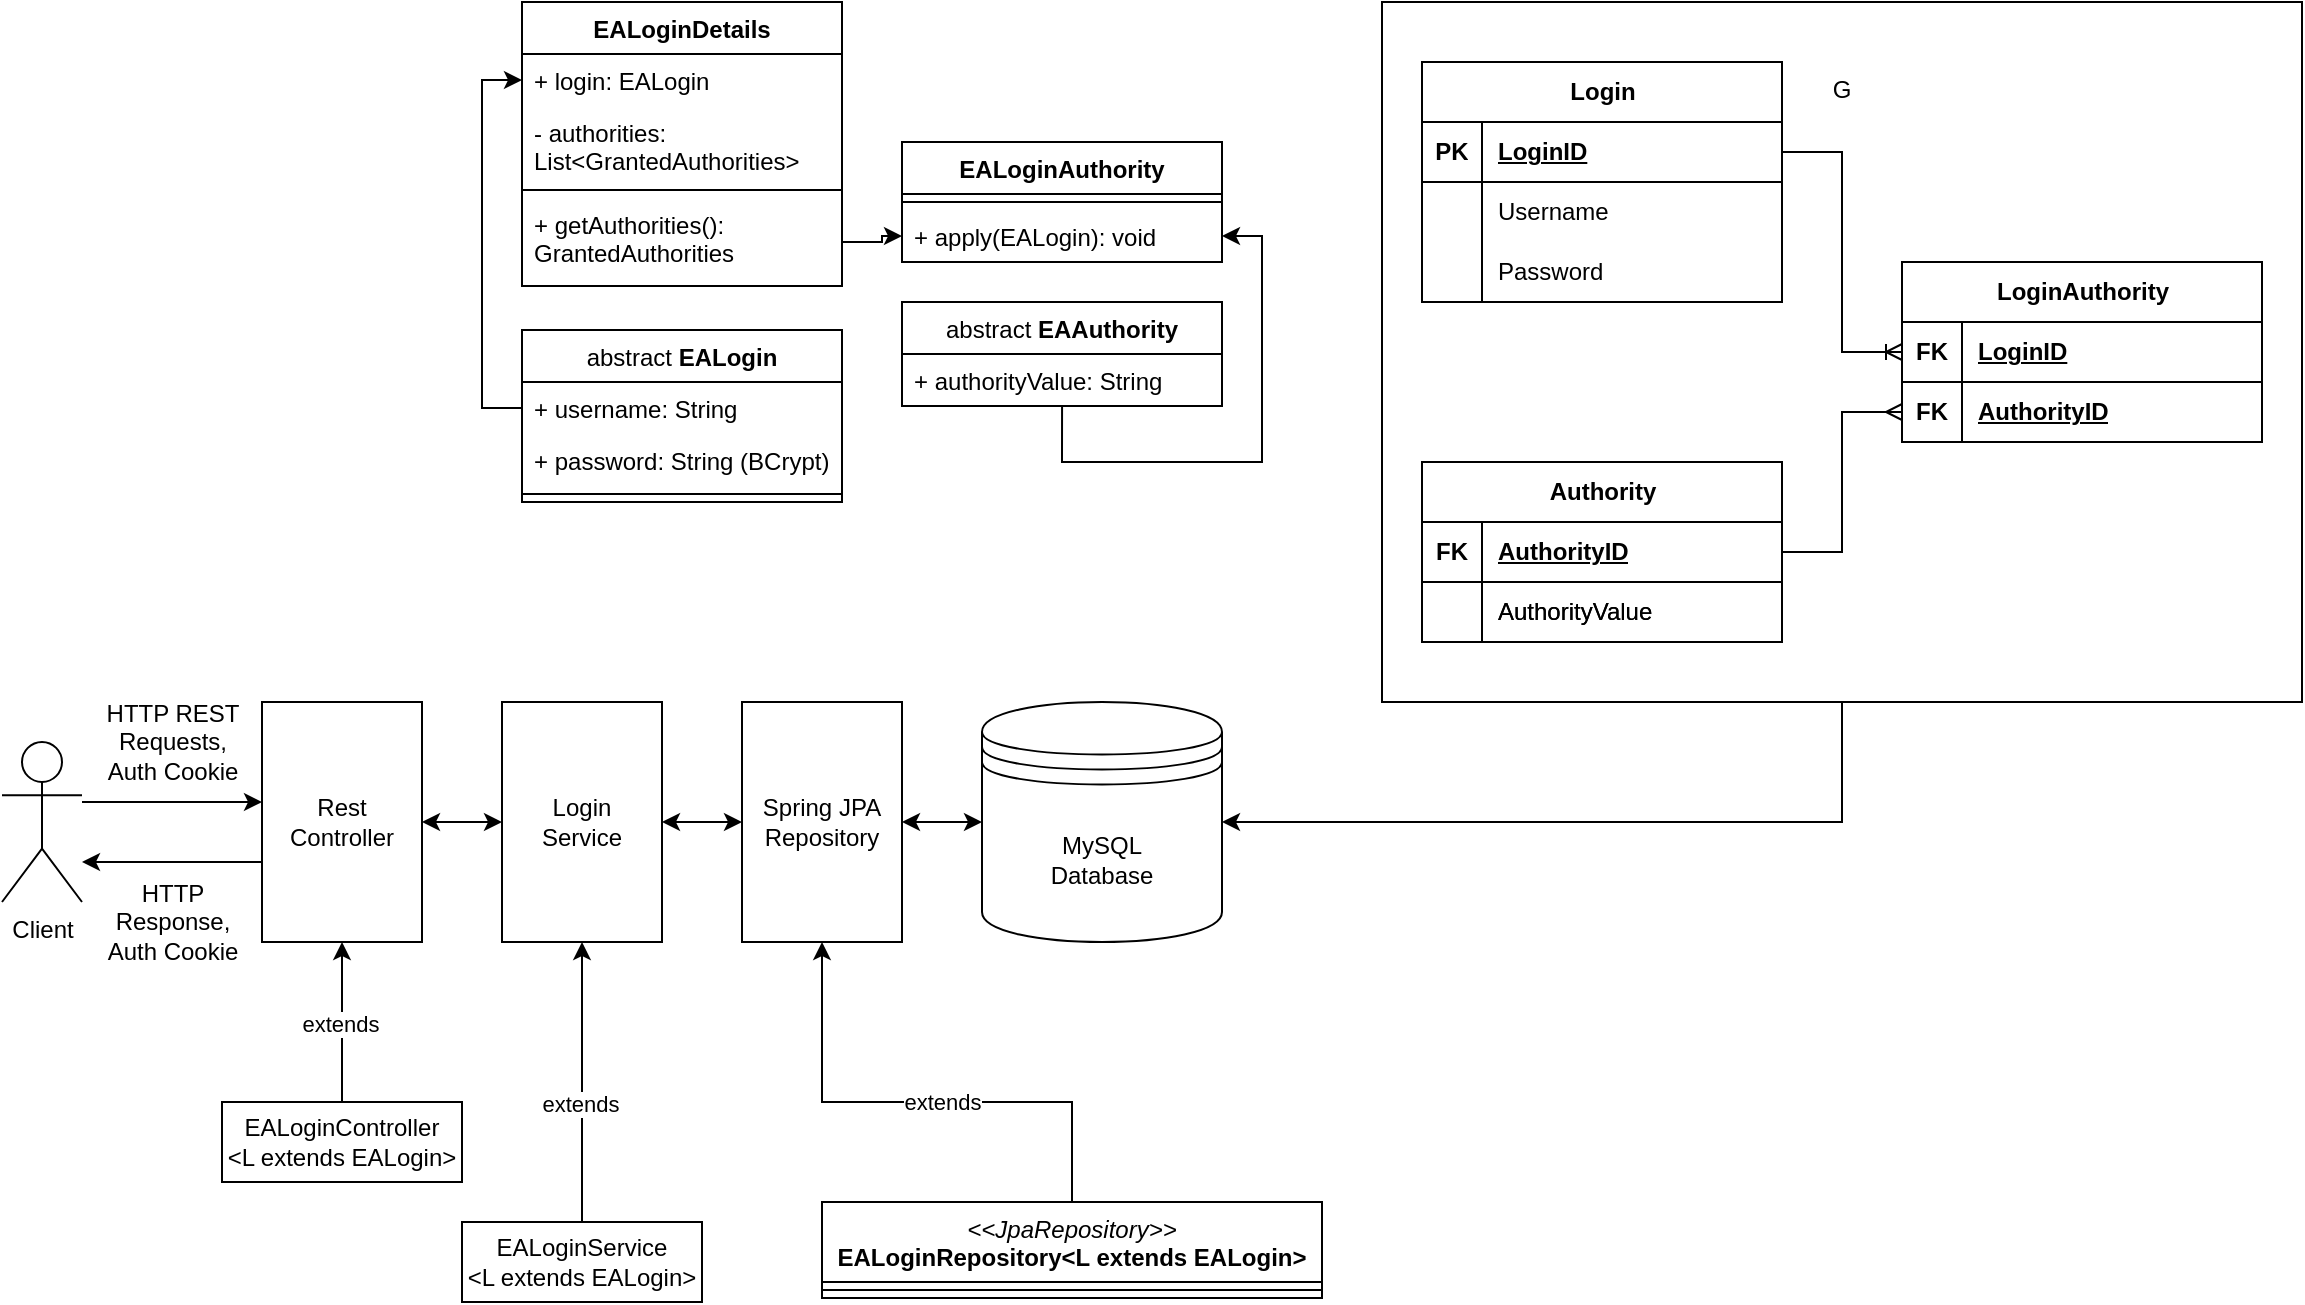 <mxfile version="28.1.2">
  <diagram name="Page-1" id="LczvQ1xk-zRkYuJD2nhS">
    <mxGraphModel dx="397" dy="2110" grid="1" gridSize="10" guides="1" tooltips="1" connect="1" arrows="1" fold="1" page="1" pageScale="1" pageWidth="850" pageHeight="1100" math="0" shadow="0">
      <root>
        <mxCell id="0" />
        <mxCell id="1" parent="0" />
        <mxCell id="drmTM1Dk9brN68vKP4_C-1" value="MySQL&lt;br&gt;Database" style="shape=datastore;whiteSpace=wrap;html=1;" parent="1" vertex="1">
          <mxGeometry x="640" y="320" width="120" height="120" as="geometry" />
        </mxCell>
        <mxCell id="drmTM1Dk9brN68vKP4_C-2" value="Spring&amp;nbsp;&lt;span style=&quot;background-color: transparent; color: light-dark(rgb(0, 0, 0), rgb(255, 255, 255));&quot;&gt;JPA Repository&lt;/span&gt;" style="rounded=0;whiteSpace=wrap;html=1;" parent="1" vertex="1">
          <mxGeometry x="520" y="320" width="80" height="120" as="geometry" />
        </mxCell>
        <mxCell id="drmTM1Dk9brN68vKP4_C-3" value="Login&lt;div&gt;Service&lt;/div&gt;" style="rounded=0;whiteSpace=wrap;html=1;" parent="1" vertex="1">
          <mxGeometry x="400" y="320" width="80" height="120" as="geometry" />
        </mxCell>
        <mxCell id="drmTM1Dk9brN68vKP4_C-5" value="" style="endArrow=classic;startArrow=classic;html=1;rounded=0;exitX=1;exitY=0.5;exitDx=0;exitDy=0;entryX=0;entryY=0.5;entryDx=0;entryDy=0;" parent="1" source="drmTM1Dk9brN68vKP4_C-2" target="drmTM1Dk9brN68vKP4_C-1" edge="1">
          <mxGeometry width="50" height="50" relative="1" as="geometry">
            <mxPoint x="620" y="530" as="sourcePoint" />
            <mxPoint x="670" y="480" as="targetPoint" />
          </mxGeometry>
        </mxCell>
        <mxCell id="drmTM1Dk9brN68vKP4_C-6" value="" style="endArrow=classic;startArrow=classic;html=1;rounded=0;exitX=1;exitY=0.5;exitDx=0;exitDy=0;entryX=0;entryY=0.5;entryDx=0;entryDy=0;" parent="1" source="drmTM1Dk9brN68vKP4_C-3" target="drmTM1Dk9brN68vKP4_C-2" edge="1">
          <mxGeometry width="50" height="50" relative="1" as="geometry">
            <mxPoint x="310" y="540" as="sourcePoint" />
            <mxPoint x="360" y="490" as="targetPoint" />
          </mxGeometry>
        </mxCell>
        <mxCell id="drmTM1Dk9brN68vKP4_C-7" value="extends" style="endArrow=classic;html=1;rounded=0;entryX=0.5;entryY=1;entryDx=0;entryDy=0;exitX=0.5;exitY=0;exitDx=0;exitDy=0;" parent="1" source="drmTM1Dk9brN68vKP4_C-105" target="drmTM1Dk9brN68vKP4_C-2" edge="1">
          <mxGeometry x="-0.098" relative="1" as="geometry">
            <mxPoint x="560" y="520" as="sourcePoint" />
            <mxPoint x="560" y="520" as="targetPoint" />
            <Array as="points">
              <mxPoint x="685" y="520" />
              <mxPoint x="560" y="520" />
            </Array>
            <mxPoint as="offset" />
          </mxGeometry>
        </mxCell>
        <mxCell id="drmTM1Dk9brN68vKP4_C-14" value="Rest Controller" style="rounded=0;whiteSpace=wrap;html=1;" parent="1" vertex="1">
          <mxGeometry x="280" y="320" width="80" height="120" as="geometry" />
        </mxCell>
        <mxCell id="drmTM1Dk9brN68vKP4_C-15" value="" style="endArrow=classic;startArrow=classic;html=1;rounded=0;exitX=1;exitY=0.5;exitDx=0;exitDy=0;entryX=0;entryY=0.5;entryDx=0;entryDy=0;" parent="1" source="drmTM1Dk9brN68vKP4_C-14" target="drmTM1Dk9brN68vKP4_C-3" edge="1">
          <mxGeometry width="50" height="50" relative="1" as="geometry">
            <mxPoint x="310" y="580" as="sourcePoint" />
            <mxPoint x="360" y="530" as="targetPoint" />
          </mxGeometry>
        </mxCell>
        <mxCell id="drmTM1Dk9brN68vKP4_C-17" style="edgeStyle=orthogonalEdgeStyle;rounded=0;orthogonalLoop=1;jettySize=auto;html=1;entryX=0.5;entryY=1;entryDx=0;entryDy=0;" parent="1" source="drmTM1Dk9brN68vKP4_C-16" target="drmTM1Dk9brN68vKP4_C-14" edge="1">
          <mxGeometry relative="1" as="geometry" />
        </mxCell>
        <mxCell id="drmTM1Dk9brN68vKP4_C-18" value="extends" style="edgeLabel;html=1;align=center;verticalAlign=middle;resizable=0;points=[];" parent="drmTM1Dk9brN68vKP4_C-17" vertex="1" connectable="0">
          <mxGeometry x="-0.025" y="1" relative="1" as="geometry">
            <mxPoint as="offset" />
          </mxGeometry>
        </mxCell>
        <mxCell id="drmTM1Dk9brN68vKP4_C-16" value="EALoginController&lt;div&gt;&amp;lt;L extends EALogin&amp;gt;&lt;/div&gt;" style="rounded=0;whiteSpace=wrap;html=1;" parent="1" vertex="1">
          <mxGeometry x="260" y="520" width="120" height="40" as="geometry" />
        </mxCell>
        <mxCell id="drmTM1Dk9brN68vKP4_C-21" style="edgeStyle=orthogonalEdgeStyle;rounded=0;orthogonalLoop=1;jettySize=auto;html=1;entryX=0.5;entryY=1;entryDx=0;entryDy=0;" parent="1" source="drmTM1Dk9brN68vKP4_C-20" target="drmTM1Dk9brN68vKP4_C-3" edge="1">
          <mxGeometry relative="1" as="geometry" />
        </mxCell>
        <mxCell id="drmTM1Dk9brN68vKP4_C-22" value="extends" style="edgeLabel;html=1;align=center;verticalAlign=middle;resizable=0;points=[];" parent="drmTM1Dk9brN68vKP4_C-21" vertex="1" connectable="0">
          <mxGeometry x="-0.157" y="1" relative="1" as="geometry">
            <mxPoint as="offset" />
          </mxGeometry>
        </mxCell>
        <mxCell id="drmTM1Dk9brN68vKP4_C-20" value="EALoginService&lt;div&gt;&amp;lt;L extends EALogin&amp;gt;&lt;/div&gt;" style="rounded=0;whiteSpace=wrap;html=1;" parent="1" vertex="1">
          <mxGeometry x="380" y="580" width="120" height="40" as="geometry" />
        </mxCell>
        <mxCell id="drmTM1Dk9brN68vKP4_C-24" value="Client" style="shape=umlActor;verticalLabelPosition=bottom;verticalAlign=top;html=1;outlineConnect=0;" parent="1" vertex="1">
          <mxGeometry x="150" y="340" width="40" height="80" as="geometry" />
        </mxCell>
        <mxCell id="drmTM1Dk9brN68vKP4_C-30" value="" style="endArrow=classic;html=1;rounded=0;endSize=6;jumpSize=6;" parent="1" edge="1">
          <mxGeometry width="50" height="50" relative="1" as="geometry">
            <mxPoint x="280" y="400" as="sourcePoint" />
            <mxPoint x="190" y="400" as="targetPoint" />
          </mxGeometry>
        </mxCell>
        <mxCell id="drmTM1Dk9brN68vKP4_C-31" value="" style="endArrow=classic;html=1;rounded=0;exitX=1;exitY=0.375;exitDx=0;exitDy=0;exitPerimeter=0;" parent="1" source="drmTM1Dk9brN68vKP4_C-24" edge="1">
          <mxGeometry width="50" height="50" relative="1" as="geometry">
            <mxPoint x="260" y="420" as="sourcePoint" />
            <mxPoint x="280" y="370" as="targetPoint" />
          </mxGeometry>
        </mxCell>
        <mxCell id="drmTM1Dk9brN68vKP4_C-32" value="HTTP REST&lt;div&gt;Requests,&lt;/div&gt;&lt;div&gt;Auth Cookie&lt;/div&gt;" style="text;html=1;align=center;verticalAlign=middle;resizable=0;points=[];autosize=1;strokeColor=none;fillColor=none;" parent="1" vertex="1">
          <mxGeometry x="190" y="310" width="90" height="60" as="geometry" />
        </mxCell>
        <mxCell id="drmTM1Dk9brN68vKP4_C-33" value="HTTP&lt;div&gt;Response,&lt;/div&gt;&lt;div&gt;Auth Cookie&lt;/div&gt;" style="text;html=1;align=center;verticalAlign=middle;resizable=0;points=[];autosize=1;strokeColor=none;fillColor=none;" parent="1" vertex="1">
          <mxGeometry x="190" y="400" width="90" height="60" as="geometry" />
        </mxCell>
        <mxCell id="drmTM1Dk9brN68vKP4_C-34" value="" style="endArrow=classic;html=1;rounded=0;entryX=1;entryY=0.5;entryDx=0;entryDy=0;exitX=0.5;exitY=1;exitDx=0;exitDy=0;" parent="1" source="drmTM1Dk9brN68vKP4_C-77" target="drmTM1Dk9brN68vKP4_C-1" edge="1">
          <mxGeometry width="50" height="50" relative="1" as="geometry">
            <mxPoint x="820" y="380" as="sourcePoint" />
            <mxPoint x="510" y="550" as="targetPoint" />
            <Array as="points">
              <mxPoint x="1070" y="380" />
            </Array>
          </mxGeometry>
        </mxCell>
        <mxCell id="drmTM1Dk9brN68vKP4_C-77" value="" style="rounded=0;whiteSpace=wrap;html=1;fillColor=none;" parent="1" vertex="1">
          <mxGeometry x="840" y="-30" width="460" height="350" as="geometry" />
        </mxCell>
        <mxCell id="drmTM1Dk9brN68vKP4_C-78" value="G" style="group" parent="1" vertex="1" connectable="0">
          <mxGeometry x="860" width="420" height="300" as="geometry" />
        </mxCell>
        <mxCell id="drmTM1Dk9brN68vKP4_C-35" value="Login" style="shape=table;startSize=30;container=1;collapsible=1;childLayout=tableLayout;fixedRows=1;rowLines=0;fontStyle=1;align=center;resizeLast=1;html=1;" parent="drmTM1Dk9brN68vKP4_C-78" vertex="1">
          <mxGeometry width="180" height="120" as="geometry" />
        </mxCell>
        <mxCell id="drmTM1Dk9brN68vKP4_C-36" value="" style="shape=tableRow;horizontal=0;startSize=0;swimlaneHead=0;swimlaneBody=0;fillColor=none;collapsible=0;dropTarget=0;points=[[0,0.5],[1,0.5]];portConstraint=eastwest;top=0;left=0;right=0;bottom=1;" parent="drmTM1Dk9brN68vKP4_C-35" vertex="1">
          <mxGeometry y="30" width="180" height="30" as="geometry" />
        </mxCell>
        <mxCell id="drmTM1Dk9brN68vKP4_C-37" value="PK" style="shape=partialRectangle;connectable=0;fillColor=none;top=0;left=0;bottom=0;right=0;fontStyle=1;overflow=hidden;whiteSpace=wrap;html=1;" parent="drmTM1Dk9brN68vKP4_C-36" vertex="1">
          <mxGeometry width="30" height="30" as="geometry">
            <mxRectangle width="30" height="30" as="alternateBounds" />
          </mxGeometry>
        </mxCell>
        <mxCell id="drmTM1Dk9brN68vKP4_C-38" value="LoginID" style="shape=partialRectangle;connectable=0;fillColor=none;top=0;left=0;bottom=0;right=0;align=left;spacingLeft=6;fontStyle=5;overflow=hidden;whiteSpace=wrap;html=1;" parent="drmTM1Dk9brN68vKP4_C-36" vertex="1">
          <mxGeometry x="30" width="150" height="30" as="geometry">
            <mxRectangle width="150" height="30" as="alternateBounds" />
          </mxGeometry>
        </mxCell>
        <mxCell id="drmTM1Dk9brN68vKP4_C-39" value="" style="shape=tableRow;horizontal=0;startSize=0;swimlaneHead=0;swimlaneBody=0;fillColor=none;collapsible=0;dropTarget=0;points=[[0,0.5],[1,0.5]];portConstraint=eastwest;top=0;left=0;right=0;bottom=0;" parent="drmTM1Dk9brN68vKP4_C-35" vertex="1">
          <mxGeometry y="60" width="180" height="30" as="geometry" />
        </mxCell>
        <mxCell id="drmTM1Dk9brN68vKP4_C-40" value="" style="shape=partialRectangle;connectable=0;fillColor=none;top=0;left=0;bottom=0;right=0;editable=1;overflow=hidden;whiteSpace=wrap;html=1;" parent="drmTM1Dk9brN68vKP4_C-39" vertex="1">
          <mxGeometry width="30" height="30" as="geometry">
            <mxRectangle width="30" height="30" as="alternateBounds" />
          </mxGeometry>
        </mxCell>
        <mxCell id="drmTM1Dk9brN68vKP4_C-41" value="Username" style="shape=partialRectangle;connectable=0;fillColor=none;top=0;left=0;bottom=0;right=0;align=left;spacingLeft=6;overflow=hidden;whiteSpace=wrap;html=1;" parent="drmTM1Dk9brN68vKP4_C-39" vertex="1">
          <mxGeometry x="30" width="150" height="30" as="geometry">
            <mxRectangle width="150" height="30" as="alternateBounds" />
          </mxGeometry>
        </mxCell>
        <mxCell id="drmTM1Dk9brN68vKP4_C-42" value="" style="shape=tableRow;horizontal=0;startSize=0;swimlaneHead=0;swimlaneBody=0;fillColor=none;collapsible=0;dropTarget=0;points=[[0,0.5],[1,0.5]];portConstraint=eastwest;top=0;left=0;right=0;bottom=0;" parent="drmTM1Dk9brN68vKP4_C-35" vertex="1">
          <mxGeometry y="90" width="180" height="30" as="geometry" />
        </mxCell>
        <mxCell id="drmTM1Dk9brN68vKP4_C-43" value="" style="shape=partialRectangle;connectable=0;fillColor=none;top=0;left=0;bottom=0;right=0;editable=1;overflow=hidden;whiteSpace=wrap;html=1;" parent="drmTM1Dk9brN68vKP4_C-42" vertex="1">
          <mxGeometry width="30" height="30" as="geometry">
            <mxRectangle width="30" height="30" as="alternateBounds" />
          </mxGeometry>
        </mxCell>
        <mxCell id="drmTM1Dk9brN68vKP4_C-44" value="Password" style="shape=partialRectangle;connectable=0;fillColor=none;top=0;left=0;bottom=0;right=0;align=left;spacingLeft=6;overflow=hidden;whiteSpace=wrap;html=1;" parent="drmTM1Dk9brN68vKP4_C-42" vertex="1">
          <mxGeometry x="30" width="150" height="30" as="geometry">
            <mxRectangle width="150" height="30" as="alternateBounds" />
          </mxGeometry>
        </mxCell>
        <mxCell id="drmTM1Dk9brN68vKP4_C-48" value="Authority" style="shape=table;startSize=30;container=1;collapsible=1;childLayout=tableLayout;fixedRows=1;rowLines=0;fontStyle=1;align=center;resizeLast=1;html=1;" parent="drmTM1Dk9brN68vKP4_C-78" vertex="1">
          <mxGeometry y="200" width="180" height="90" as="geometry" />
        </mxCell>
        <mxCell id="drmTM1Dk9brN68vKP4_C-49" value="" style="shape=tableRow;horizontal=0;startSize=0;swimlaneHead=0;swimlaneBody=0;fillColor=none;collapsible=0;dropTarget=0;points=[[0,0.5],[1,0.5]];portConstraint=eastwest;top=0;left=0;right=0;bottom=1;" parent="drmTM1Dk9brN68vKP4_C-48" vertex="1">
          <mxGeometry y="30" width="180" height="30" as="geometry" />
        </mxCell>
        <mxCell id="drmTM1Dk9brN68vKP4_C-50" value="FK" style="shape=partialRectangle;connectable=0;fillColor=none;top=0;left=0;bottom=0;right=0;fontStyle=1;overflow=hidden;whiteSpace=wrap;html=1;" parent="drmTM1Dk9brN68vKP4_C-49" vertex="1">
          <mxGeometry width="30" height="30" as="geometry">
            <mxRectangle width="30" height="30" as="alternateBounds" />
          </mxGeometry>
        </mxCell>
        <mxCell id="drmTM1Dk9brN68vKP4_C-51" value="AuthorityID" style="shape=partialRectangle;connectable=0;fillColor=none;top=0;left=0;bottom=0;right=0;align=left;spacingLeft=6;fontStyle=5;overflow=hidden;whiteSpace=wrap;html=1;" parent="drmTM1Dk9brN68vKP4_C-49" vertex="1">
          <mxGeometry x="30" width="150" height="30" as="geometry">
            <mxRectangle width="150" height="30" as="alternateBounds" />
          </mxGeometry>
        </mxCell>
        <mxCell id="drmTM1Dk9brN68vKP4_C-52" value="" style="shape=tableRow;horizontal=0;startSize=0;swimlaneHead=0;swimlaneBody=0;fillColor=none;collapsible=0;dropTarget=0;points=[[0,0.5],[1,0.5]];portConstraint=eastwest;top=0;left=0;right=0;bottom=0;" parent="drmTM1Dk9brN68vKP4_C-48" vertex="1">
          <mxGeometry y="60" width="180" height="30" as="geometry" />
        </mxCell>
        <mxCell id="drmTM1Dk9brN68vKP4_C-53" value="" style="shape=partialRectangle;connectable=0;fillColor=none;top=0;left=0;bottom=0;right=0;editable=1;overflow=hidden;whiteSpace=wrap;html=1;" parent="drmTM1Dk9brN68vKP4_C-52" vertex="1">
          <mxGeometry width="30" height="30" as="geometry">
            <mxRectangle width="30" height="30" as="alternateBounds" />
          </mxGeometry>
        </mxCell>
        <mxCell id="drmTM1Dk9brN68vKP4_C-54" value="AuthorityValue" style="shape=partialRectangle;connectable=0;fillColor=none;top=0;left=0;bottom=0;right=0;align=left;spacingLeft=6;overflow=hidden;whiteSpace=wrap;html=1;" parent="drmTM1Dk9brN68vKP4_C-52" vertex="1">
          <mxGeometry x="30" width="150" height="30" as="geometry">
            <mxRectangle width="150" height="30" as="alternateBounds" />
          </mxGeometry>
        </mxCell>
        <mxCell id="drmTM1Dk9brN68vKP4_C-58" value="" style="edgeStyle=entityRelationEdgeStyle;fontSize=12;html=1;endArrow=ERoneToMany;rounded=0;exitX=1;exitY=0.5;exitDx=0;exitDy=0;entryX=0;entryY=0.5;entryDx=0;entryDy=0;" parent="drmTM1Dk9brN68vKP4_C-78" source="drmTM1Dk9brN68vKP4_C-36" target="drmTM1Dk9brN68vKP4_C-67" edge="1">
          <mxGeometry width="100" height="100" relative="1" as="geometry">
            <mxPoint x="440" y="105" as="sourcePoint" />
            <mxPoint x="440" y="275" as="targetPoint" />
            <Array as="points">
              <mxPoint x="210" y="120" />
              <mxPoint x="200" y="70" />
              <mxPoint x="210" y="120" />
              <mxPoint x="200" y="50" />
              <mxPoint x="250" y="120" />
            </Array>
          </mxGeometry>
        </mxCell>
        <mxCell id="drmTM1Dk9brN68vKP4_C-66" value="LoginAuthority" style="shape=table;startSize=30;container=1;collapsible=1;childLayout=tableLayout;fixedRows=1;rowLines=0;fontStyle=1;align=center;resizeLast=1;html=1;" parent="drmTM1Dk9brN68vKP4_C-78" vertex="1">
          <mxGeometry x="240" y="100" width="180" height="90" as="geometry" />
        </mxCell>
        <mxCell id="drmTM1Dk9brN68vKP4_C-67" value="" style="shape=tableRow;horizontal=0;startSize=0;swimlaneHead=0;swimlaneBody=0;fillColor=none;collapsible=0;dropTarget=0;points=[[0,0.5],[1,0.5]];portConstraint=eastwest;top=0;left=0;right=0;bottom=1;" parent="drmTM1Dk9brN68vKP4_C-66" vertex="1">
          <mxGeometry y="30" width="180" height="30" as="geometry" />
        </mxCell>
        <mxCell id="drmTM1Dk9brN68vKP4_C-68" value="FK" style="shape=partialRectangle;connectable=0;fillColor=none;top=0;left=0;bottom=0;right=0;fontStyle=1;overflow=hidden;whiteSpace=wrap;html=1;" parent="drmTM1Dk9brN68vKP4_C-67" vertex="1">
          <mxGeometry width="30" height="30" as="geometry">
            <mxRectangle width="30" height="30" as="alternateBounds" />
          </mxGeometry>
        </mxCell>
        <mxCell id="drmTM1Dk9brN68vKP4_C-69" value="LoginID" style="shape=partialRectangle;connectable=0;fillColor=none;top=0;left=0;bottom=0;right=0;align=left;spacingLeft=6;fontStyle=5;overflow=hidden;whiteSpace=wrap;html=1;" parent="drmTM1Dk9brN68vKP4_C-67" vertex="1">
          <mxGeometry x="30" width="150" height="30" as="geometry">
            <mxRectangle width="150" height="30" as="alternateBounds" />
          </mxGeometry>
        </mxCell>
        <mxCell id="drmTM1Dk9brN68vKP4_C-70" value="" style="shape=tableRow;horizontal=0;startSize=0;swimlaneHead=0;swimlaneBody=0;fillColor=none;collapsible=0;dropTarget=0;points=[[0,0.5],[1,0.5]];portConstraint=eastwest;top=0;left=0;right=0;bottom=0;" parent="drmTM1Dk9brN68vKP4_C-66" vertex="1">
          <mxGeometry y="60" width="180" height="30" as="geometry" />
        </mxCell>
        <mxCell id="drmTM1Dk9brN68vKP4_C-71" value="&lt;b&gt;FK&lt;/b&gt;" style="shape=partialRectangle;connectable=0;fillColor=none;top=0;left=0;bottom=0;right=0;editable=1;overflow=hidden;whiteSpace=wrap;html=1;" parent="drmTM1Dk9brN68vKP4_C-70" vertex="1">
          <mxGeometry width="30" height="30" as="geometry">
            <mxRectangle width="30" height="30" as="alternateBounds" />
          </mxGeometry>
        </mxCell>
        <mxCell id="drmTM1Dk9brN68vKP4_C-72" value="&lt;b&gt;&lt;u&gt;AuthorityID&lt;/u&gt;&lt;/b&gt;" style="shape=partialRectangle;connectable=0;fillColor=none;top=0;left=0;bottom=0;right=0;align=left;spacingLeft=6;overflow=hidden;whiteSpace=wrap;html=1;" parent="drmTM1Dk9brN68vKP4_C-70" vertex="1">
          <mxGeometry x="30" width="150" height="30" as="geometry">
            <mxRectangle width="150" height="30" as="alternateBounds" />
          </mxGeometry>
        </mxCell>
        <mxCell id="drmTM1Dk9brN68vKP4_C-76" value="" style="edgeStyle=entityRelationEdgeStyle;fontSize=12;html=1;endArrow=ERmany;rounded=0;exitX=1;exitY=0.5;exitDx=0;exitDy=0;entryX=0;entryY=0.5;entryDx=0;entryDy=0;" parent="drmTM1Dk9brN68vKP4_C-78" source="drmTM1Dk9brN68vKP4_C-49" target="drmTM1Dk9brN68vKP4_C-70" edge="1">
          <mxGeometry width="100" height="100" relative="1" as="geometry">
            <mxPoint x="50" y="280" as="sourcePoint" />
            <mxPoint x="240" y="180" as="targetPoint" />
          </mxGeometry>
        </mxCell>
        <mxCell id="drmTM1Dk9brN68vKP4_C-137" value="AuthorityValue" style="shape=partialRectangle;connectable=0;fillColor=none;top=0;left=0;bottom=0;right=0;align=left;spacingLeft=6;overflow=hidden;whiteSpace=wrap;html=1;" parent="drmTM1Dk9brN68vKP4_C-78" vertex="1">
          <mxGeometry x="30" y="260" width="150" height="30" as="geometry">
            <mxRectangle width="150" height="30" as="alternateBounds" />
          </mxGeometry>
        </mxCell>
        <mxCell id="drmTM1Dk9brN68vKP4_C-80" value="EALoginAuthority" style="swimlane;fontStyle=1;align=center;verticalAlign=top;childLayout=stackLayout;horizontal=1;startSize=26;horizontalStack=0;resizeParent=1;resizeParentMax=0;resizeLast=0;collapsible=1;marginBottom=0;whiteSpace=wrap;html=1;" parent="1" vertex="1">
          <mxGeometry x="600" y="40" width="160" height="60" as="geometry" />
        </mxCell>
        <mxCell id="drmTM1Dk9brN68vKP4_C-82" value="" style="line;strokeWidth=1;fillColor=none;align=left;verticalAlign=middle;spacingTop=-1;spacingLeft=3;spacingRight=3;rotatable=0;labelPosition=right;points=[];portConstraint=eastwest;strokeColor=inherit;" parent="drmTM1Dk9brN68vKP4_C-80" vertex="1">
          <mxGeometry y="26" width="160" height="8" as="geometry" />
        </mxCell>
        <mxCell id="drmTM1Dk9brN68vKP4_C-83" value="+ apply(EALogin): void" style="text;strokeColor=none;fillColor=none;align=left;verticalAlign=top;spacingLeft=4;spacingRight=4;overflow=hidden;rotatable=0;points=[[0,0.5],[1,0.5]];portConstraint=eastwest;whiteSpace=wrap;html=1;" parent="drmTM1Dk9brN68vKP4_C-80" vertex="1">
          <mxGeometry y="34" width="160" height="26" as="geometry" />
        </mxCell>
        <mxCell id="drmTM1Dk9brN68vKP4_C-87" value="&lt;span style=&quot;font-weight: normal;&quot;&gt;abstract&amp;nbsp;&lt;/span&gt;EAAuthority" style="swimlane;fontStyle=1;align=center;verticalAlign=top;childLayout=stackLayout;horizontal=1;startSize=26;horizontalStack=0;resizeParent=1;resizeParentMax=0;resizeLast=0;collapsible=1;marginBottom=0;whiteSpace=wrap;html=1;" parent="1" vertex="1">
          <mxGeometry x="600" y="120" width="160" height="52" as="geometry" />
        </mxCell>
        <mxCell id="drmTM1Dk9brN68vKP4_C-109" value="+ authorityValue: String" style="text;strokeColor=none;fillColor=none;align=left;verticalAlign=top;spacingLeft=4;spacingRight=4;overflow=hidden;rotatable=0;points=[[0,0.5],[1,0.5]];portConstraint=eastwest;whiteSpace=wrap;html=1;" parent="drmTM1Dk9brN68vKP4_C-87" vertex="1">
          <mxGeometry y="26" width="160" height="26" as="geometry" />
        </mxCell>
        <mxCell id="drmTM1Dk9brN68vKP4_C-89" value="" style="line;strokeWidth=1;fillColor=none;align=left;verticalAlign=middle;spacingTop=-1;spacingLeft=3;spacingRight=3;rotatable=0;labelPosition=right;points=[];portConstraint=eastwest;strokeColor=inherit;" parent="drmTM1Dk9brN68vKP4_C-87" vertex="1">
          <mxGeometry y="52" width="160" as="geometry" />
        </mxCell>
        <mxCell id="drmTM1Dk9brN68vKP4_C-92" value="&lt;span style=&quot;font-weight: normal;&quot;&gt;abstract&amp;nbsp;&lt;/span&gt;EALogin" style="swimlane;fontStyle=1;align=center;verticalAlign=top;childLayout=stackLayout;horizontal=1;startSize=26;horizontalStack=0;resizeParent=1;resizeParentMax=0;resizeLast=0;collapsible=1;marginBottom=0;whiteSpace=wrap;html=1;" parent="1" vertex="1">
          <mxGeometry x="410" y="134" width="160" height="86" as="geometry" />
        </mxCell>
        <mxCell id="drmTM1Dk9brN68vKP4_C-93" value="+ username: String" style="text;strokeColor=none;fillColor=none;align=left;verticalAlign=top;spacingLeft=4;spacingRight=4;overflow=hidden;rotatable=0;points=[[0,0.5],[1,0.5]];portConstraint=eastwest;whiteSpace=wrap;html=1;" parent="drmTM1Dk9brN68vKP4_C-92" vertex="1">
          <mxGeometry y="26" width="160" height="26" as="geometry" />
        </mxCell>
        <mxCell id="drmTM1Dk9brN68vKP4_C-96" value="+ password: String (BCrypt)" style="text;strokeColor=none;fillColor=none;align=left;verticalAlign=top;spacingLeft=4;spacingRight=4;overflow=hidden;rotatable=0;points=[[0,0.5],[1,0.5]];portConstraint=eastwest;whiteSpace=wrap;html=1;" parent="drmTM1Dk9brN68vKP4_C-92" vertex="1">
          <mxGeometry y="52" width="160" height="26" as="geometry" />
        </mxCell>
        <mxCell id="drmTM1Dk9brN68vKP4_C-94" value="" style="line;strokeWidth=1;fillColor=none;align=left;verticalAlign=middle;spacingTop=-1;spacingLeft=3;spacingRight=3;rotatable=0;labelPosition=right;points=[];portConstraint=eastwest;strokeColor=inherit;" parent="drmTM1Dk9brN68vKP4_C-92" vertex="1">
          <mxGeometry y="78" width="160" height="8" as="geometry" />
        </mxCell>
        <mxCell id="drmTM1Dk9brN68vKP4_C-97" value="EALoginDetails" style="swimlane;fontStyle=1;align=center;verticalAlign=top;childLayout=stackLayout;horizontal=1;startSize=26;horizontalStack=0;resizeParent=1;resizeParentMax=0;resizeLast=0;collapsible=1;marginBottom=0;whiteSpace=wrap;html=1;" parent="1" vertex="1">
          <mxGeometry x="410" y="-30" width="160" height="142" as="geometry" />
        </mxCell>
        <mxCell id="drmTM1Dk9brN68vKP4_C-98" value="+ login: EALogin" style="text;strokeColor=none;fillColor=none;align=left;verticalAlign=top;spacingLeft=4;spacingRight=4;overflow=hidden;rotatable=0;points=[[0,0.5],[1,0.5]];portConstraint=eastwest;whiteSpace=wrap;html=1;" parent="drmTM1Dk9brN68vKP4_C-97" vertex="1">
          <mxGeometry y="26" width="160" height="26" as="geometry" />
        </mxCell>
        <mxCell id="drmTM1Dk9brN68vKP4_C-99" value="- authorities: List&amp;lt;GrantedAuthorities&amp;gt;" style="text;strokeColor=none;fillColor=none;align=left;verticalAlign=top;spacingLeft=4;spacingRight=4;overflow=hidden;rotatable=0;points=[[0,0.5],[1,0.5]];portConstraint=eastwest;whiteSpace=wrap;html=1;" parent="drmTM1Dk9brN68vKP4_C-97" vertex="1">
          <mxGeometry y="52" width="160" height="38" as="geometry" />
        </mxCell>
        <mxCell id="drmTM1Dk9brN68vKP4_C-100" value="" style="line;strokeWidth=1;fillColor=none;align=left;verticalAlign=middle;spacingTop=-1;spacingLeft=3;spacingRight=3;rotatable=0;labelPosition=right;points=[];portConstraint=eastwest;strokeColor=inherit;" parent="drmTM1Dk9brN68vKP4_C-97" vertex="1">
          <mxGeometry y="90" width="160" height="8" as="geometry" />
        </mxCell>
        <mxCell id="drmTM1Dk9brN68vKP4_C-101" value="+ getAuthorities(): GrantedAuthorities" style="text;strokeColor=none;fillColor=none;align=left;verticalAlign=top;spacingLeft=4;spacingRight=4;overflow=hidden;rotatable=0;points=[[0,0.5],[1,0.5]];portConstraint=eastwest;whiteSpace=wrap;html=1;" parent="drmTM1Dk9brN68vKP4_C-97" vertex="1">
          <mxGeometry y="98" width="160" height="44" as="geometry" />
        </mxCell>
        <mxCell id="drmTM1Dk9brN68vKP4_C-102" style="edgeStyle=orthogonalEdgeStyle;rounded=0;orthogonalLoop=1;jettySize=auto;html=1;entryX=0;entryY=0.5;entryDx=0;entryDy=0;" parent="1" source="drmTM1Dk9brN68vKP4_C-93" target="drmTM1Dk9brN68vKP4_C-98" edge="1">
          <mxGeometry relative="1" as="geometry" />
        </mxCell>
        <mxCell id="drmTM1Dk9brN68vKP4_C-103" style="edgeStyle=orthogonalEdgeStyle;rounded=0;orthogonalLoop=1;jettySize=auto;html=1;entryX=0;entryY=0.5;entryDx=0;entryDy=0;" parent="1" source="drmTM1Dk9brN68vKP4_C-101" target="drmTM1Dk9brN68vKP4_C-83" edge="1">
          <mxGeometry relative="1" as="geometry" />
        </mxCell>
        <mxCell id="drmTM1Dk9brN68vKP4_C-104" style="edgeStyle=orthogonalEdgeStyle;rounded=0;orthogonalLoop=1;jettySize=auto;html=1;entryX=1;entryY=0.5;entryDx=0;entryDy=0;" parent="1" target="drmTM1Dk9brN68vKP4_C-83" edge="1">
          <mxGeometry relative="1" as="geometry">
            <mxPoint x="680.034" y="172" as="sourcePoint" />
            <Array as="points">
              <mxPoint x="680" y="200" />
              <mxPoint x="780" y="200" />
              <mxPoint x="780" y="87" />
            </Array>
          </mxGeometry>
        </mxCell>
        <mxCell id="drmTM1Dk9brN68vKP4_C-105" value="&lt;div&gt;&lt;i style=&quot;font-weight: normal;&quot;&gt;&amp;lt;&amp;lt;JpaRepository&amp;gt;&amp;gt;&lt;/i&gt;&lt;/div&gt;EALogin&lt;span style=&quot;color: light-dark(rgb(0, 0, 0), rgb(255, 255, 255)); background-color: transparent;&quot;&gt;Repository&lt;/span&gt;&lt;span style=&quot;background-color: transparent; color: light-dark(rgb(0, 0, 0), rgb(255, 255, 255));&quot;&gt;&amp;lt;L extends EALogin&amp;gt;&lt;/span&gt;" style="swimlane;fontStyle=1;align=center;verticalAlign=top;childLayout=stackLayout;horizontal=1;startSize=40;horizontalStack=0;resizeParent=1;resizeParentMax=0;resizeLast=0;collapsible=1;marginBottom=0;whiteSpace=wrap;html=1;" parent="1" vertex="1">
          <mxGeometry x="560" y="570" width="250" height="48" as="geometry" />
        </mxCell>
        <mxCell id="drmTM1Dk9brN68vKP4_C-107" value="" style="line;strokeWidth=1;fillColor=none;align=left;verticalAlign=middle;spacingTop=-1;spacingLeft=3;spacingRight=3;rotatable=0;labelPosition=right;points=[];portConstraint=eastwest;strokeColor=inherit;" parent="drmTM1Dk9brN68vKP4_C-105" vertex="1">
          <mxGeometry y="40" width="250" height="8" as="geometry" />
        </mxCell>
      </root>
    </mxGraphModel>
  </diagram>
</mxfile>
